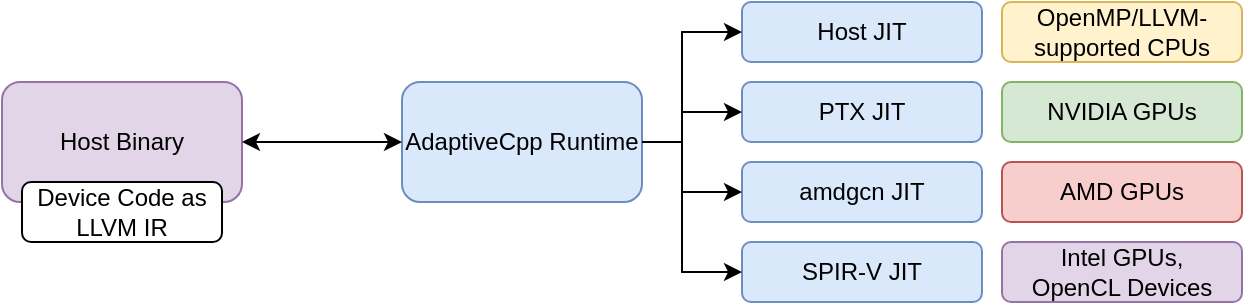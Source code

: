 <mxfile version="26.0.16">
  <diagram name="Page-1" id="YkQAsFjGY0xjS8fpHVmh">
    <mxGraphModel dx="615" dy="731" grid="1" gridSize="10" guides="1" tooltips="1" connect="1" arrows="1" fold="1" page="1" pageScale="1" pageWidth="827" pageHeight="1169" math="0" shadow="0">
      <root>
        <mxCell id="0" />
        <mxCell id="1" parent="0" />
        <mxCell id="eFtwmkqOAbaTKaDrhrjX-2" value="Host Binary" style="rounded=1;whiteSpace=wrap;html=1;fillColor=#e1d5e7;strokeColor=#9673a6;" vertex="1" parent="1">
          <mxGeometry x="80" y="160" width="120" height="60" as="geometry" />
        </mxCell>
        <mxCell id="eFtwmkqOAbaTKaDrhrjX-3" value="Device Code as LLVM IR" style="rounded=1;whiteSpace=wrap;html=1;" vertex="1" parent="1">
          <mxGeometry x="90" y="210" width="100" height="30" as="geometry" />
        </mxCell>
        <mxCell id="eFtwmkqOAbaTKaDrhrjX-4" value="AdaptiveCpp Runtime" style="rounded=1;whiteSpace=wrap;html=1;fillColor=#dae8fc;strokeColor=#6c8ebf;" vertex="1" parent="1">
          <mxGeometry x="280" y="160" width="120" height="60" as="geometry" />
        </mxCell>
        <mxCell id="eFtwmkqOAbaTKaDrhrjX-5" value="" style="endArrow=classic;startArrow=classic;html=1;rounded=0;exitX=1;exitY=0.5;exitDx=0;exitDy=0;entryX=0;entryY=0.5;entryDx=0;entryDy=0;" edge="1" parent="1" source="eFtwmkqOAbaTKaDrhrjX-2" target="eFtwmkqOAbaTKaDrhrjX-4">
          <mxGeometry width="50" height="50" relative="1" as="geometry">
            <mxPoint x="390" y="400" as="sourcePoint" />
            <mxPoint x="440" y="350" as="targetPoint" />
          </mxGeometry>
        </mxCell>
        <mxCell id="eFtwmkqOAbaTKaDrhrjX-6" value="Host JIT" style="rounded=1;whiteSpace=wrap;html=1;fillColor=#dae8fc;strokeColor=#6c8ebf;" vertex="1" parent="1">
          <mxGeometry x="450" y="120" width="120" height="30" as="geometry" />
        </mxCell>
        <mxCell id="eFtwmkqOAbaTKaDrhrjX-8" value="OpenMP/LLVM-supported CPUs" style="rounded=1;whiteSpace=wrap;html=1;fillColor=#fff2cc;strokeColor=#d6b656;" vertex="1" parent="1">
          <mxGeometry x="580" y="120" width="120" height="30" as="geometry" />
        </mxCell>
        <mxCell id="eFtwmkqOAbaTKaDrhrjX-10" value="" style="endArrow=classic;html=1;rounded=0;exitX=1;exitY=0.5;exitDx=0;exitDy=0;entryX=0;entryY=0.5;entryDx=0;entryDy=0;" edge="1" parent="1" source="eFtwmkqOAbaTKaDrhrjX-4" target="eFtwmkqOAbaTKaDrhrjX-6">
          <mxGeometry width="50" height="50" relative="1" as="geometry">
            <mxPoint x="470" y="270" as="sourcePoint" />
            <mxPoint x="450" y="190" as="targetPoint" />
            <Array as="points">
              <mxPoint x="420" y="190" />
              <mxPoint x="420" y="135" />
            </Array>
          </mxGeometry>
        </mxCell>
        <mxCell id="eFtwmkqOAbaTKaDrhrjX-11" value="PTX JIT" style="rounded=1;whiteSpace=wrap;html=1;fillColor=#dae8fc;strokeColor=#6c8ebf;" vertex="1" parent="1">
          <mxGeometry x="450" y="160" width="120" height="30" as="geometry" />
        </mxCell>
        <mxCell id="eFtwmkqOAbaTKaDrhrjX-12" value="NVIDIA GPUs" style="rounded=1;whiteSpace=wrap;html=1;fillColor=#d5e8d4;strokeColor=#82b366;" vertex="1" parent="1">
          <mxGeometry x="580" y="160" width="120" height="30" as="geometry" />
        </mxCell>
        <mxCell id="eFtwmkqOAbaTKaDrhrjX-13" value="amdgcn JIT" style="rounded=1;whiteSpace=wrap;html=1;fillColor=#dae8fc;strokeColor=#6c8ebf;" vertex="1" parent="1">
          <mxGeometry x="450" y="200" width="120" height="30" as="geometry" />
        </mxCell>
        <mxCell id="eFtwmkqOAbaTKaDrhrjX-14" value="AMD GPUs" style="rounded=1;whiteSpace=wrap;html=1;fillColor=#f8cecc;strokeColor=#b85450;" vertex="1" parent="1">
          <mxGeometry x="580" y="200" width="120" height="30" as="geometry" />
        </mxCell>
        <mxCell id="eFtwmkqOAbaTKaDrhrjX-15" value="SPIR-V JIT" style="rounded=1;whiteSpace=wrap;html=1;fillColor=#dae8fc;strokeColor=#6c8ebf;" vertex="1" parent="1">
          <mxGeometry x="450" y="240" width="120" height="30" as="geometry" />
        </mxCell>
        <mxCell id="eFtwmkqOAbaTKaDrhrjX-16" value="Intel GPUs,&lt;br&gt;OpenCL Devices" style="rounded=1;whiteSpace=wrap;html=1;fillColor=#e1d5e7;strokeColor=#9673a6;" vertex="1" parent="1">
          <mxGeometry x="580" y="240" width="120" height="30" as="geometry" />
        </mxCell>
        <mxCell id="eFtwmkqOAbaTKaDrhrjX-18" value="" style="endArrow=classic;html=1;rounded=0;exitX=1;exitY=0.5;exitDx=0;exitDy=0;entryX=0;entryY=0.5;entryDx=0;entryDy=0;" edge="1" parent="1" source="eFtwmkqOAbaTKaDrhrjX-4" target="eFtwmkqOAbaTKaDrhrjX-15">
          <mxGeometry width="50" height="50" relative="1" as="geometry">
            <mxPoint x="480" y="270" as="sourcePoint" />
            <mxPoint x="530" y="220" as="targetPoint" />
            <Array as="points">
              <mxPoint x="420" y="190" />
              <mxPoint x="420" y="255" />
            </Array>
          </mxGeometry>
        </mxCell>
        <mxCell id="eFtwmkqOAbaTKaDrhrjX-19" value="" style="endArrow=classic;html=1;rounded=0;entryX=0;entryY=0.5;entryDx=0;entryDy=0;" edge="1" parent="1" target="eFtwmkqOAbaTKaDrhrjX-11">
          <mxGeometry width="50" height="50" relative="1" as="geometry">
            <mxPoint x="420" y="175" as="sourcePoint" />
            <mxPoint x="530" y="220" as="targetPoint" />
          </mxGeometry>
        </mxCell>
        <mxCell id="eFtwmkqOAbaTKaDrhrjX-20" value="" style="endArrow=classic;html=1;rounded=0;entryX=0;entryY=0.5;entryDx=0;entryDy=0;" edge="1" parent="1" target="eFtwmkqOAbaTKaDrhrjX-13">
          <mxGeometry width="50" height="50" relative="1" as="geometry">
            <mxPoint x="420" y="215" as="sourcePoint" />
            <mxPoint x="460" y="185" as="targetPoint" />
          </mxGeometry>
        </mxCell>
      </root>
    </mxGraphModel>
  </diagram>
</mxfile>
